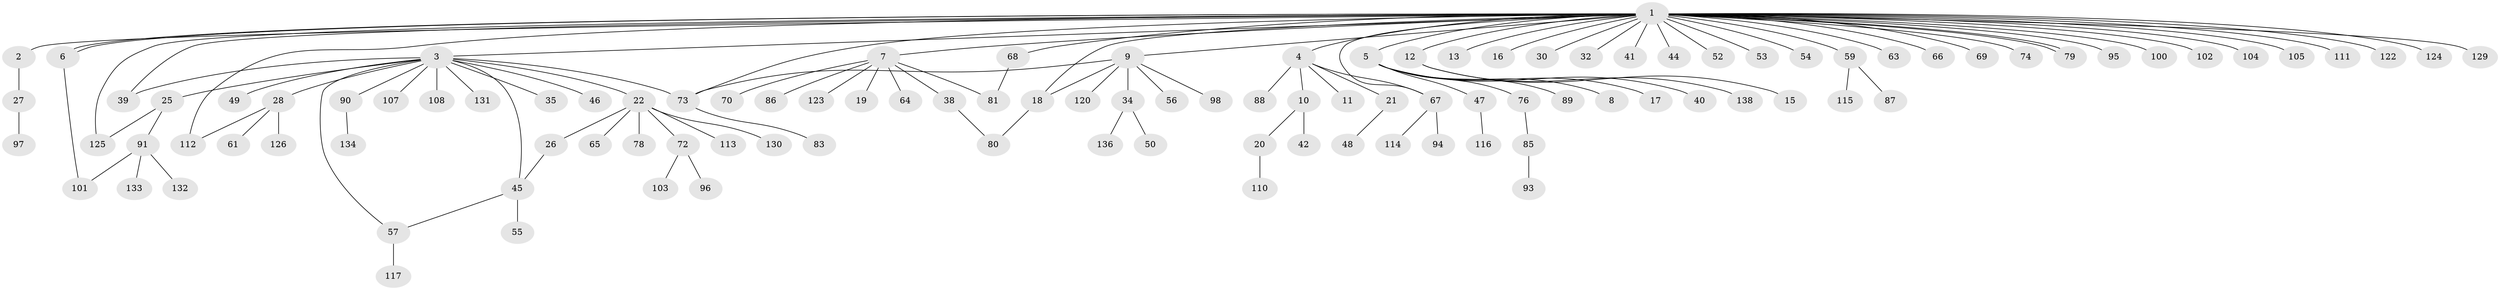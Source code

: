 // original degree distribution, {41: 0.007246376811594203, 2: 0.1956521739130435, 15: 0.007246376811594203, 7: 0.007246376811594203, 8: 0.007246376811594203, 4: 0.07246376811594203, 9: 0.007246376811594203, 1: 0.6014492753623188, 6: 0.014492753623188406, 3: 0.07246376811594203, 5: 0.007246376811594203}
// Generated by graph-tools (version 1.1) at 2025/41/03/06/25 10:41:48]
// undirected, 109 vertices, 122 edges
graph export_dot {
graph [start="1"]
  node [color=gray90,style=filled];
  1 [super="+82"];
  2;
  3 [super="+31"];
  4 [super="+84"];
  5 [super="+71"];
  6 [super="+29"];
  7 [super="+77"];
  8;
  9 [super="+14"];
  10 [super="+119"];
  11 [super="+36"];
  12 [super="+106"];
  13;
  15;
  16;
  17;
  18 [super="+24"];
  19;
  20 [super="+37"];
  21;
  22 [super="+23"];
  25;
  26;
  27 [super="+33"];
  28 [super="+43"];
  30 [super="+51"];
  32;
  34 [super="+58"];
  35;
  38;
  39;
  40 [super="+60"];
  41;
  42;
  44;
  45;
  46;
  47;
  48 [super="+137"];
  49;
  50;
  52;
  53;
  54;
  55;
  56;
  57 [super="+92"];
  59 [super="+62"];
  61;
  63;
  64;
  65;
  66;
  67 [super="+121"];
  68 [super="+75"];
  69;
  70;
  72 [super="+127"];
  73;
  74;
  76;
  78;
  79;
  80 [super="+99"];
  81 [super="+128"];
  83;
  85;
  86;
  87;
  88;
  89;
  90 [super="+118"];
  91 [super="+109"];
  93;
  94;
  95;
  96;
  97;
  98;
  100;
  101;
  102;
  103;
  104;
  105;
  107;
  108;
  110 [super="+135"];
  111;
  112;
  113;
  114;
  115;
  116;
  117;
  120;
  122;
  123;
  124;
  125;
  126;
  129;
  130;
  131;
  132;
  133;
  134;
  136;
  138;
  1 -- 2;
  1 -- 3;
  1 -- 4;
  1 -- 5;
  1 -- 6;
  1 -- 6;
  1 -- 7;
  1 -- 9;
  1 -- 12;
  1 -- 13;
  1 -- 16;
  1 -- 30;
  1 -- 32;
  1 -- 39;
  1 -- 41;
  1 -- 44;
  1 -- 52;
  1 -- 53;
  1 -- 54;
  1 -- 59 [weight=2];
  1 -- 63;
  1 -- 66;
  1 -- 68;
  1 -- 69;
  1 -- 73;
  1 -- 74;
  1 -- 79;
  1 -- 79;
  1 -- 95;
  1 -- 100;
  1 -- 104;
  1 -- 105;
  1 -- 112;
  1 -- 122;
  1 -- 124;
  1 -- 125;
  1 -- 129;
  1 -- 102;
  1 -- 111;
  1 -- 67;
  1 -- 18;
  2 -- 27;
  3 -- 22;
  3 -- 25;
  3 -- 28;
  3 -- 35;
  3 -- 39;
  3 -- 45;
  3 -- 49;
  3 -- 57;
  3 -- 73;
  3 -- 90;
  3 -- 107;
  3 -- 108;
  3 -- 131;
  3 -- 46;
  4 -- 10;
  4 -- 11;
  4 -- 21;
  4 -- 67;
  4 -- 88;
  5 -- 8;
  5 -- 17;
  5 -- 40;
  5 -- 47;
  5 -- 76;
  5 -- 89;
  6 -- 101;
  7 -- 19;
  7 -- 38;
  7 -- 64;
  7 -- 70;
  7 -- 81;
  7 -- 86;
  7 -- 123;
  9 -- 18;
  9 -- 73;
  9 -- 98;
  9 -- 120;
  9 -- 56;
  9 -- 34;
  10 -- 20;
  10 -- 42;
  12 -- 15;
  12 -- 138;
  18 -- 80;
  20 -- 110;
  21 -- 48;
  22 -- 26;
  22 -- 65;
  22 -- 72;
  22 -- 113;
  22 -- 78;
  22 -- 130;
  25 -- 91;
  25 -- 125;
  26 -- 45;
  27 -- 97;
  28 -- 112;
  28 -- 126;
  28 -- 61;
  34 -- 50;
  34 -- 136;
  38 -- 80;
  45 -- 55;
  45 -- 57;
  47 -- 116;
  57 -- 117;
  59 -- 115;
  59 -- 87;
  67 -- 94;
  67 -- 114;
  68 -- 81;
  72 -- 96;
  72 -- 103;
  73 -- 83;
  76 -- 85;
  85 -- 93;
  90 -- 134;
  91 -- 101;
  91 -- 132;
  91 -- 133;
}
